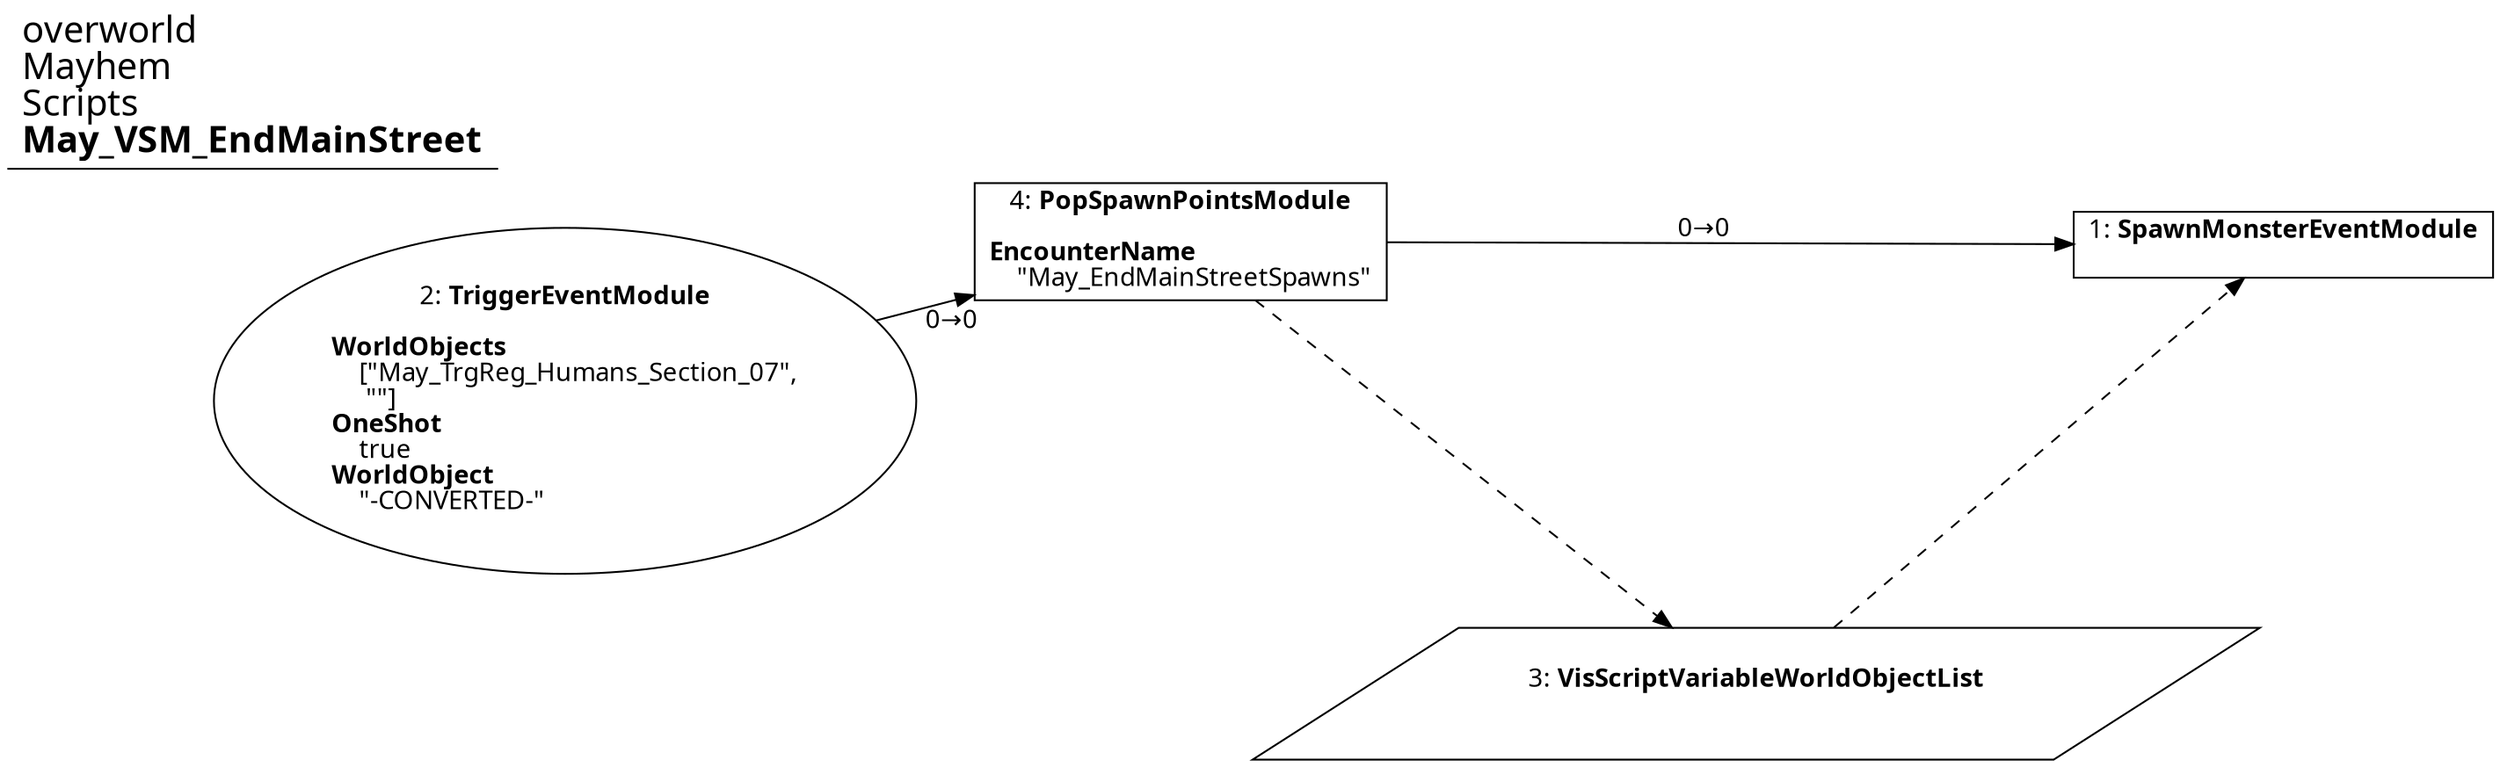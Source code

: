 digraph {
    layout = fdp;
    overlap = prism;
    sep = "+16";
    splines = spline;

    node [ shape = box ];

    graph [ fontname = "Segoe UI" ];
    node [ fontname = "Segoe UI" ];
    edge [ fontname = "Segoe UI" ];

    1 [ label = <1: <b>SpawnMonsterEventModule</b><br/><br/>> ];
    1 [ pos = "0.702,-0.09!" ];
    3 -> 1 [ style = dashed ];

    2 [ label = <2: <b>TriggerEventModule</b><br/><br/><b>WorldObjects</b><br align="left"/>    [&quot;May_TrgReg_Humans_Section_07&quot;,<br align="left"/>     &quot;&quot;]<br align="left"/><b>OneShot</b><br align="left"/>    true<br align="left"/><b>WorldObject</b><br align="left"/>    &quot;-CONVERTED-&quot;<br align="left"/>> ];
    2 [ shape = oval ]
    2 [ pos = "0.037,-0.09!" ];
    2 -> 4 [ label = "0→0" ];

    3 [ label = <3: <b>VisScriptVariableWorldObjectList</b><br/><br/>> ];
    3 [ shape = parallelogram ]
    3 [ pos = "0.514,-0.25!" ];

    4 [ label = <4: <b>PopSpawnPointsModule</b><br/><br/><b>EncounterName</b><br align="left"/>    &quot;May_EndMainStreetSpawns&quot;<br align="left"/>> ];
    4 [ pos = "0.305,-0.09!" ];
    4 -> 1 [ label = "0→0" ];
    4 -> 3 [ style = dashed ];

    title [ pos = "0.036000002,-0.089!" ];
    title [ shape = underline ];
    title [ label = <<font point-size="20">overworld<br align="left"/>Mayhem<br align="left"/>Scripts<br align="left"/><b>May_VSM_EndMainStreet</b><br align="left"/></font>> ];
}
